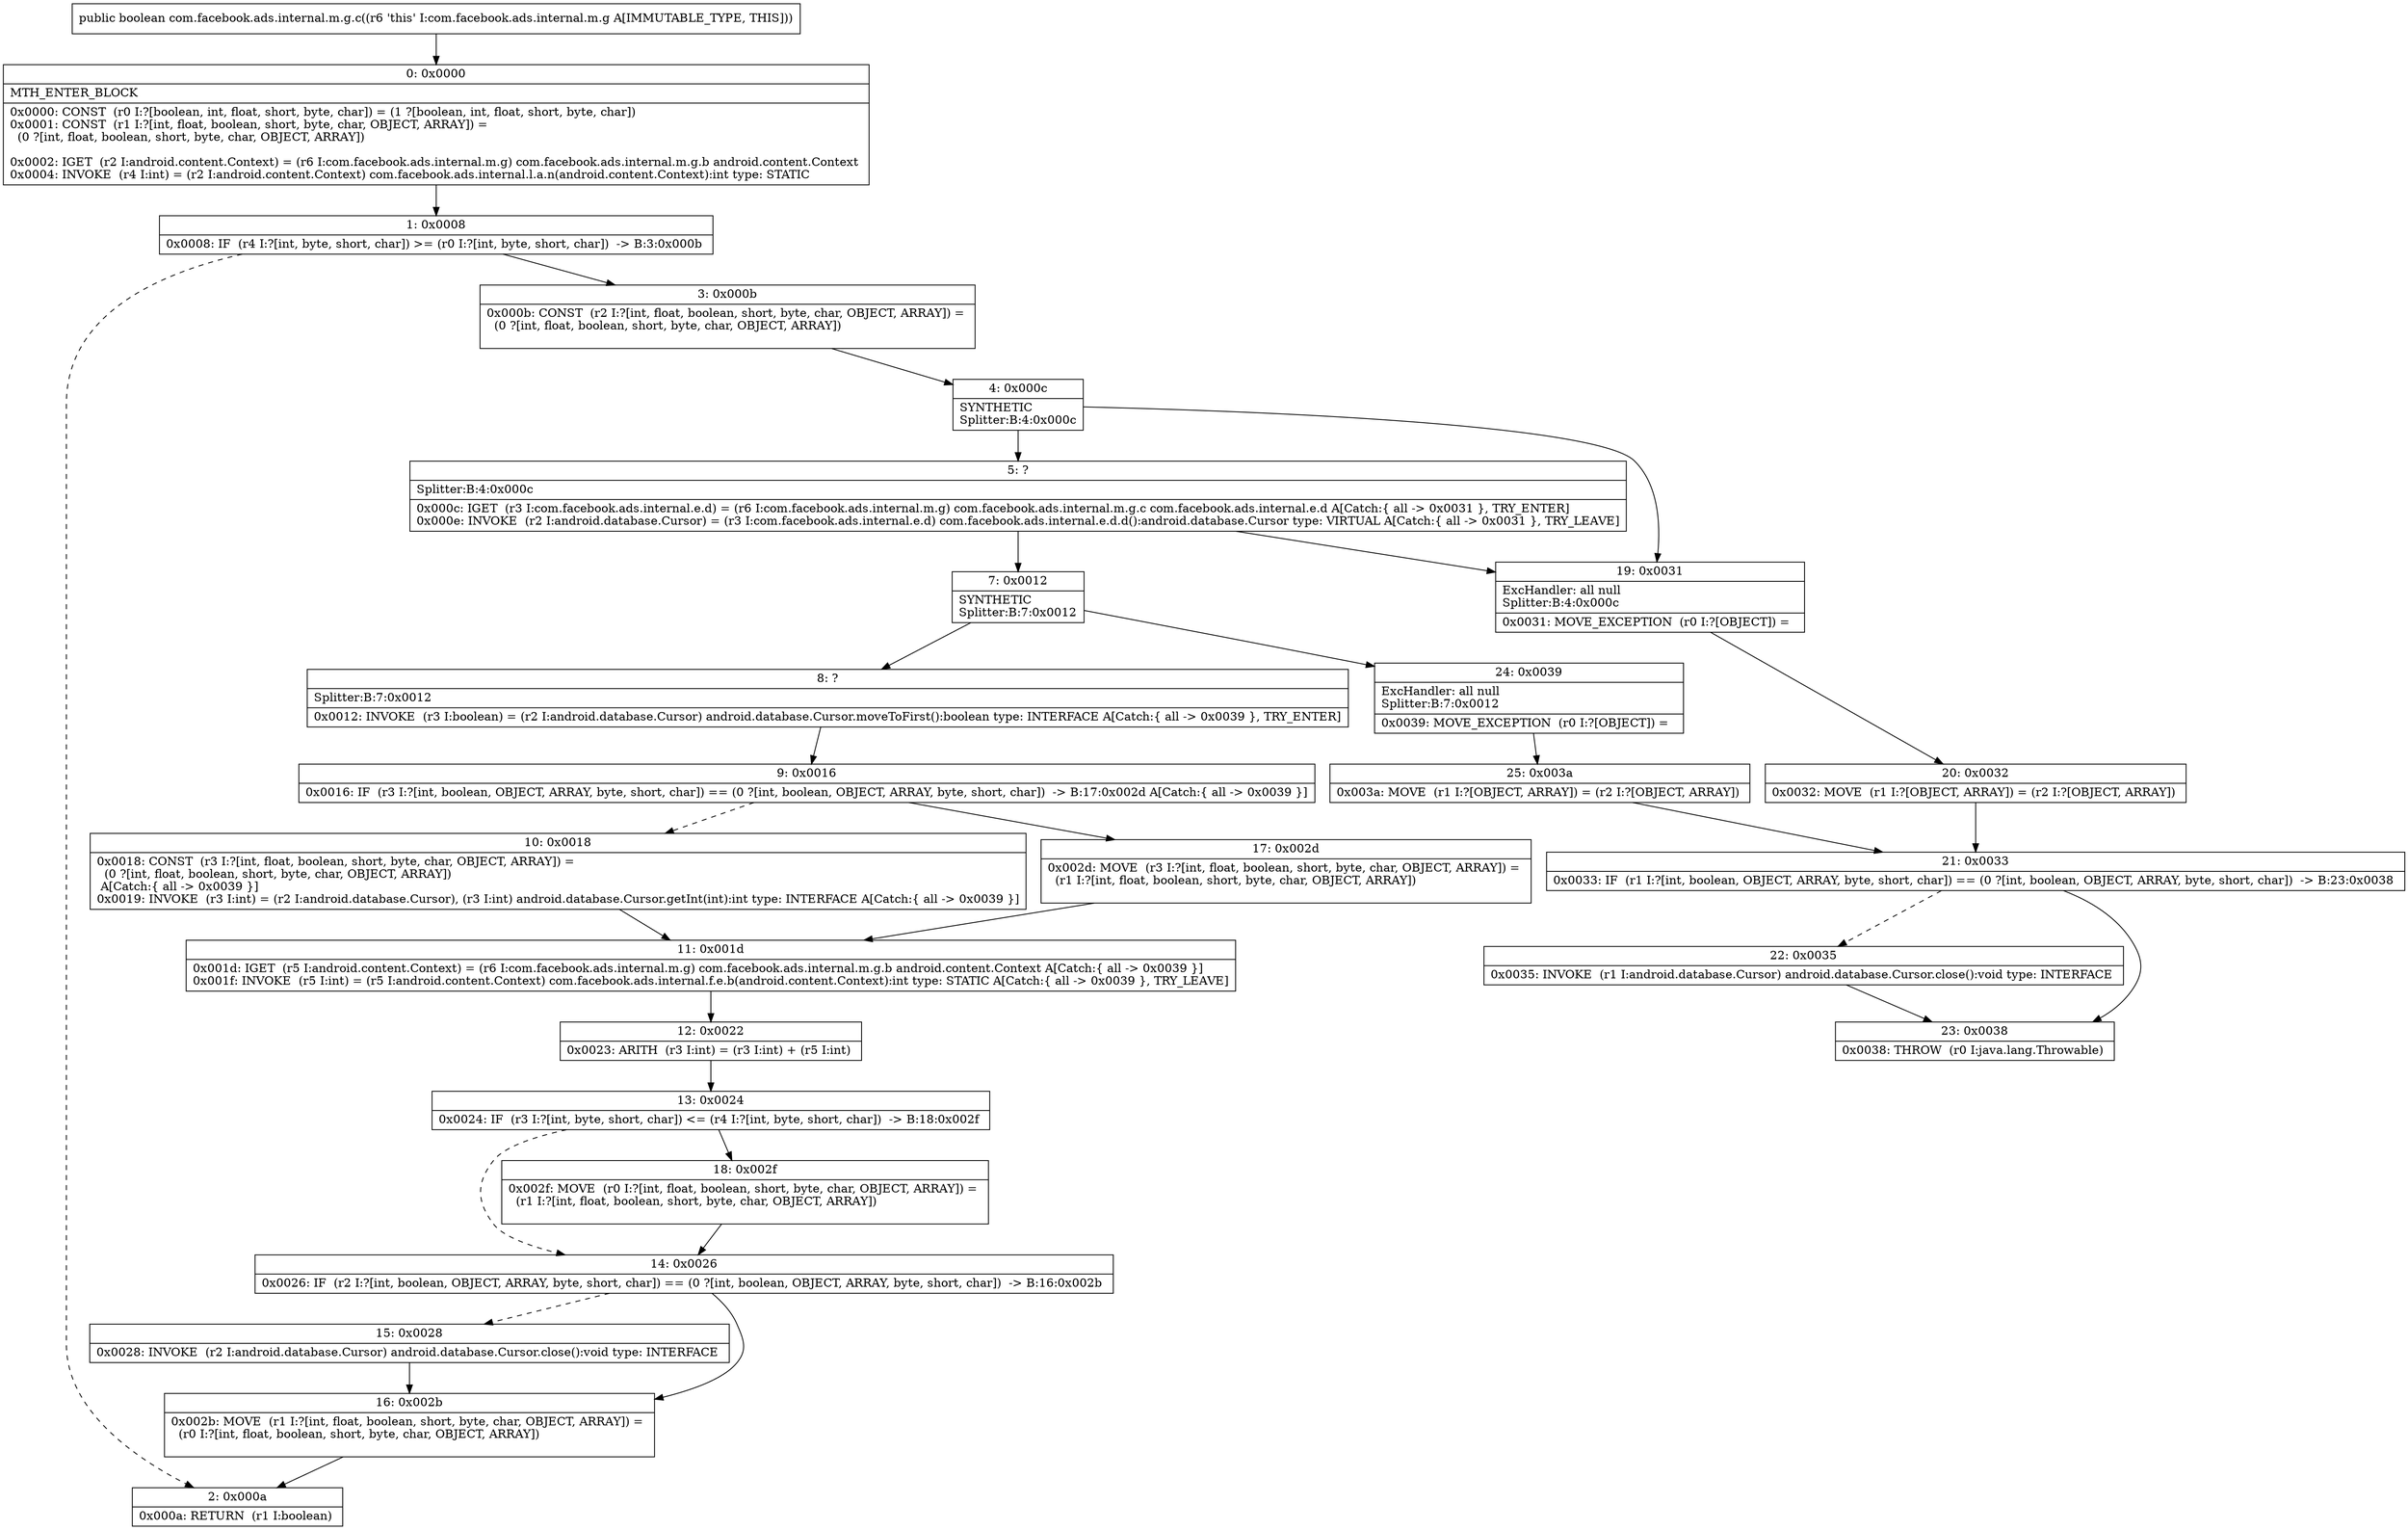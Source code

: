 digraph "CFG forcom.facebook.ads.internal.m.g.c()Z" {
Node_0 [shape=record,label="{0\:\ 0x0000|MTH_ENTER_BLOCK\l|0x0000: CONST  (r0 I:?[boolean, int, float, short, byte, char]) = (1 ?[boolean, int, float, short, byte, char]) \l0x0001: CONST  (r1 I:?[int, float, boolean, short, byte, char, OBJECT, ARRAY]) = \l  (0 ?[int, float, boolean, short, byte, char, OBJECT, ARRAY])\l \l0x0002: IGET  (r2 I:android.content.Context) = (r6 I:com.facebook.ads.internal.m.g) com.facebook.ads.internal.m.g.b android.content.Context \l0x0004: INVOKE  (r4 I:int) = (r2 I:android.content.Context) com.facebook.ads.internal.l.a.n(android.content.Context):int type: STATIC \l}"];
Node_1 [shape=record,label="{1\:\ 0x0008|0x0008: IF  (r4 I:?[int, byte, short, char]) \>= (r0 I:?[int, byte, short, char])  \-\> B:3:0x000b \l}"];
Node_2 [shape=record,label="{2\:\ 0x000a|0x000a: RETURN  (r1 I:boolean) \l}"];
Node_3 [shape=record,label="{3\:\ 0x000b|0x000b: CONST  (r2 I:?[int, float, boolean, short, byte, char, OBJECT, ARRAY]) = \l  (0 ?[int, float, boolean, short, byte, char, OBJECT, ARRAY])\l \l}"];
Node_4 [shape=record,label="{4\:\ 0x000c|SYNTHETIC\lSplitter:B:4:0x000c\l}"];
Node_5 [shape=record,label="{5\:\ ?|Splitter:B:4:0x000c\l|0x000c: IGET  (r3 I:com.facebook.ads.internal.e.d) = (r6 I:com.facebook.ads.internal.m.g) com.facebook.ads.internal.m.g.c com.facebook.ads.internal.e.d A[Catch:\{ all \-\> 0x0031 \}, TRY_ENTER]\l0x000e: INVOKE  (r2 I:android.database.Cursor) = (r3 I:com.facebook.ads.internal.e.d) com.facebook.ads.internal.e.d.d():android.database.Cursor type: VIRTUAL A[Catch:\{ all \-\> 0x0031 \}, TRY_LEAVE]\l}"];
Node_7 [shape=record,label="{7\:\ 0x0012|SYNTHETIC\lSplitter:B:7:0x0012\l}"];
Node_8 [shape=record,label="{8\:\ ?|Splitter:B:7:0x0012\l|0x0012: INVOKE  (r3 I:boolean) = (r2 I:android.database.Cursor) android.database.Cursor.moveToFirst():boolean type: INTERFACE A[Catch:\{ all \-\> 0x0039 \}, TRY_ENTER]\l}"];
Node_9 [shape=record,label="{9\:\ 0x0016|0x0016: IF  (r3 I:?[int, boolean, OBJECT, ARRAY, byte, short, char]) == (0 ?[int, boolean, OBJECT, ARRAY, byte, short, char])  \-\> B:17:0x002d A[Catch:\{ all \-\> 0x0039 \}]\l}"];
Node_10 [shape=record,label="{10\:\ 0x0018|0x0018: CONST  (r3 I:?[int, float, boolean, short, byte, char, OBJECT, ARRAY]) = \l  (0 ?[int, float, boolean, short, byte, char, OBJECT, ARRAY])\l A[Catch:\{ all \-\> 0x0039 \}]\l0x0019: INVOKE  (r3 I:int) = (r2 I:android.database.Cursor), (r3 I:int) android.database.Cursor.getInt(int):int type: INTERFACE A[Catch:\{ all \-\> 0x0039 \}]\l}"];
Node_11 [shape=record,label="{11\:\ 0x001d|0x001d: IGET  (r5 I:android.content.Context) = (r6 I:com.facebook.ads.internal.m.g) com.facebook.ads.internal.m.g.b android.content.Context A[Catch:\{ all \-\> 0x0039 \}]\l0x001f: INVOKE  (r5 I:int) = (r5 I:android.content.Context) com.facebook.ads.internal.f.e.b(android.content.Context):int type: STATIC A[Catch:\{ all \-\> 0x0039 \}, TRY_LEAVE]\l}"];
Node_12 [shape=record,label="{12\:\ 0x0022|0x0023: ARITH  (r3 I:int) = (r3 I:int) + (r5 I:int) \l}"];
Node_13 [shape=record,label="{13\:\ 0x0024|0x0024: IF  (r3 I:?[int, byte, short, char]) \<= (r4 I:?[int, byte, short, char])  \-\> B:18:0x002f \l}"];
Node_14 [shape=record,label="{14\:\ 0x0026|0x0026: IF  (r2 I:?[int, boolean, OBJECT, ARRAY, byte, short, char]) == (0 ?[int, boolean, OBJECT, ARRAY, byte, short, char])  \-\> B:16:0x002b \l}"];
Node_15 [shape=record,label="{15\:\ 0x0028|0x0028: INVOKE  (r2 I:android.database.Cursor) android.database.Cursor.close():void type: INTERFACE \l}"];
Node_16 [shape=record,label="{16\:\ 0x002b|0x002b: MOVE  (r1 I:?[int, float, boolean, short, byte, char, OBJECT, ARRAY]) = \l  (r0 I:?[int, float, boolean, short, byte, char, OBJECT, ARRAY])\l \l}"];
Node_17 [shape=record,label="{17\:\ 0x002d|0x002d: MOVE  (r3 I:?[int, float, boolean, short, byte, char, OBJECT, ARRAY]) = \l  (r1 I:?[int, float, boolean, short, byte, char, OBJECT, ARRAY])\l \l}"];
Node_18 [shape=record,label="{18\:\ 0x002f|0x002f: MOVE  (r0 I:?[int, float, boolean, short, byte, char, OBJECT, ARRAY]) = \l  (r1 I:?[int, float, boolean, short, byte, char, OBJECT, ARRAY])\l \l}"];
Node_19 [shape=record,label="{19\:\ 0x0031|ExcHandler: all null\lSplitter:B:4:0x000c\l|0x0031: MOVE_EXCEPTION  (r0 I:?[OBJECT]) =  \l}"];
Node_20 [shape=record,label="{20\:\ 0x0032|0x0032: MOVE  (r1 I:?[OBJECT, ARRAY]) = (r2 I:?[OBJECT, ARRAY]) \l}"];
Node_21 [shape=record,label="{21\:\ 0x0033|0x0033: IF  (r1 I:?[int, boolean, OBJECT, ARRAY, byte, short, char]) == (0 ?[int, boolean, OBJECT, ARRAY, byte, short, char])  \-\> B:23:0x0038 \l}"];
Node_22 [shape=record,label="{22\:\ 0x0035|0x0035: INVOKE  (r1 I:android.database.Cursor) android.database.Cursor.close():void type: INTERFACE \l}"];
Node_23 [shape=record,label="{23\:\ 0x0038|0x0038: THROW  (r0 I:java.lang.Throwable) \l}"];
Node_24 [shape=record,label="{24\:\ 0x0039|ExcHandler: all null\lSplitter:B:7:0x0012\l|0x0039: MOVE_EXCEPTION  (r0 I:?[OBJECT]) =  \l}"];
Node_25 [shape=record,label="{25\:\ 0x003a|0x003a: MOVE  (r1 I:?[OBJECT, ARRAY]) = (r2 I:?[OBJECT, ARRAY]) \l}"];
MethodNode[shape=record,label="{public boolean com.facebook.ads.internal.m.g.c((r6 'this' I:com.facebook.ads.internal.m.g A[IMMUTABLE_TYPE, THIS])) }"];
MethodNode -> Node_0;
Node_0 -> Node_1;
Node_1 -> Node_2[style=dashed];
Node_1 -> Node_3;
Node_3 -> Node_4;
Node_4 -> Node_5;
Node_4 -> Node_19;
Node_5 -> Node_19;
Node_5 -> Node_7;
Node_7 -> Node_8;
Node_7 -> Node_24;
Node_8 -> Node_9;
Node_9 -> Node_10[style=dashed];
Node_9 -> Node_17;
Node_10 -> Node_11;
Node_11 -> Node_12;
Node_12 -> Node_13;
Node_13 -> Node_14[style=dashed];
Node_13 -> Node_18;
Node_14 -> Node_15[style=dashed];
Node_14 -> Node_16;
Node_15 -> Node_16;
Node_16 -> Node_2;
Node_17 -> Node_11;
Node_18 -> Node_14;
Node_19 -> Node_20;
Node_20 -> Node_21;
Node_21 -> Node_22[style=dashed];
Node_21 -> Node_23;
Node_22 -> Node_23;
Node_24 -> Node_25;
Node_25 -> Node_21;
}

